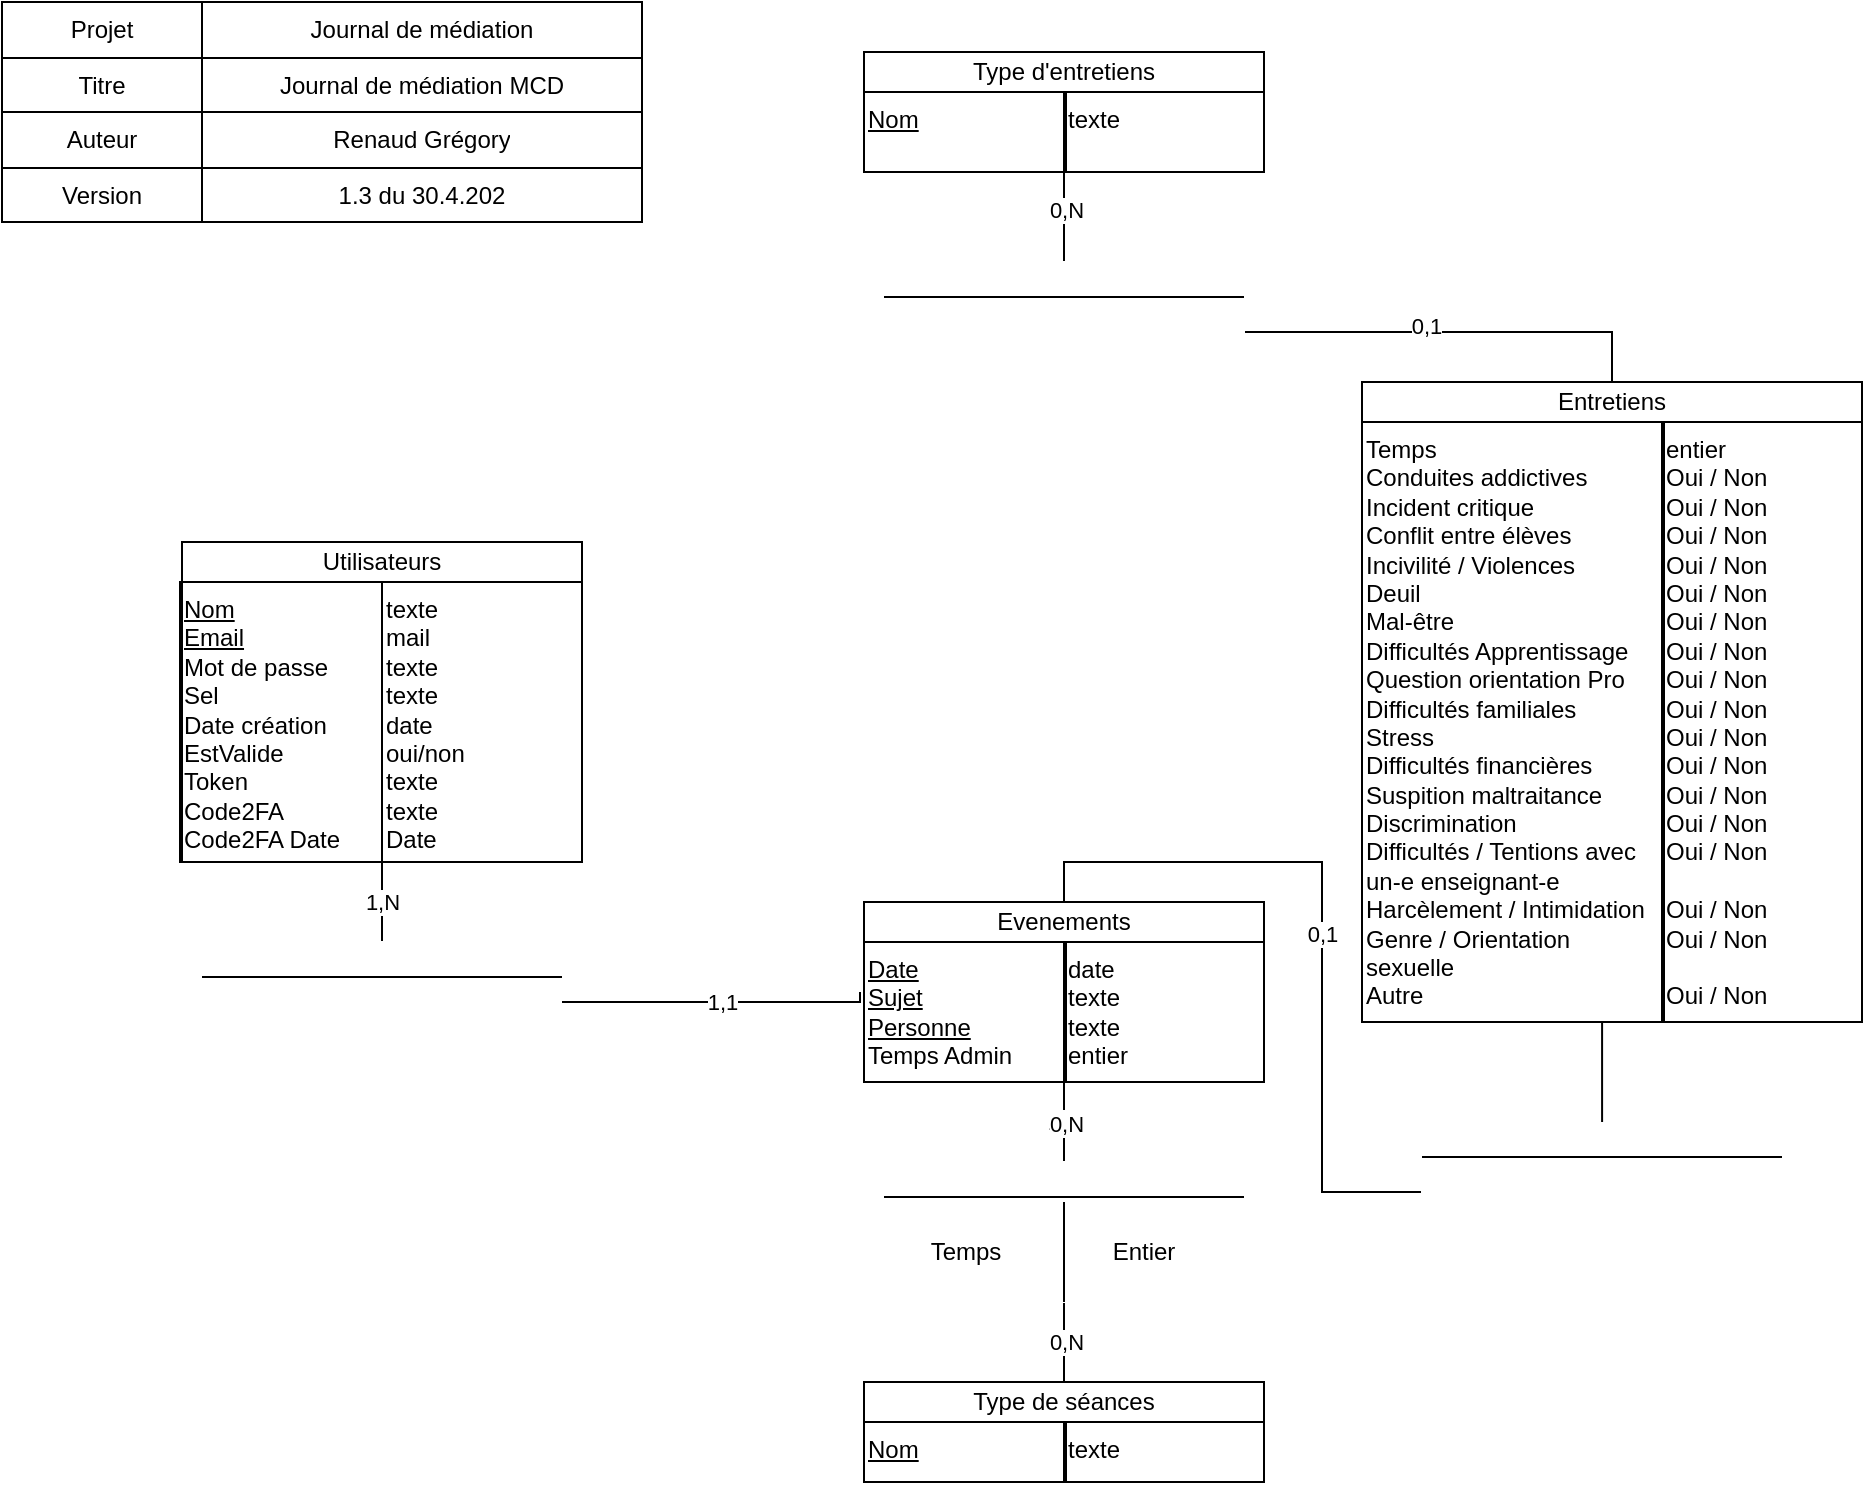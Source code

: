 <mxfile version="24.7.17">
  <diagram name="Page-1" id="2GdNMIGPjReJE0enaSxB">
    <mxGraphModel dx="989" dy="582" grid="1" gridSize="10" guides="1" tooltips="1" connect="1" arrows="1" fold="1" page="1" pageScale="1" pageWidth="827" pageHeight="1169" math="0" shadow="0">
      <root>
        <mxCell id="0" />
        <mxCell id="1" parent="0" />
        <mxCell id="KoXUsfh-B2xDrFN3Prap-14" value="&lt;div style=&quot;box-sizing: border-box ; width: 100% ; padding: 2px&quot;&gt;&lt;br&gt;&lt;/div&gt;" style="verticalAlign=top;align=center;overflow=fill;html=1;rounded=0;shadow=0;comic=0;labelBackgroundColor=none;strokeColor=#000000;strokeWidth=1;fillColor=default;fontFamily=Verdana;fontSize=12;fontColor=#000000;" parent="1" vertex="1">
          <mxGeometry x="90" y="270" width="200" height="160" as="geometry" />
        </mxCell>
        <mxCell id="KoXUsfh-B2xDrFN3Prap-15" value="Utilisateurs" style="rounded=0;whiteSpace=wrap;html=1;" parent="1" vertex="1">
          <mxGeometry x="90" y="270" width="200" height="20" as="geometry" />
        </mxCell>
        <mxCell id="KoXUsfh-B2xDrFN3Prap-16" value="&lt;u&gt;Nom&lt;/u&gt;&lt;div&gt;&lt;u&gt;Email&lt;/u&gt;&lt;/div&gt;&lt;div&gt;Mot de passe&lt;/div&gt;&lt;div&gt;Sel&lt;/div&gt;&lt;div&gt;Date création&lt;/div&gt;&lt;div&gt;EstValide&lt;/div&gt;&lt;div&gt;Token&lt;/div&gt;&lt;div&gt;Code2FA&lt;/div&gt;&lt;div&gt;Code2FA Date&lt;/div&gt;&lt;div&gt;&lt;br&gt;&lt;/div&gt;" style="text;html=1;strokeColor=default;fillColor=none;align=left;verticalAlign=top;whiteSpace=wrap;rounded=0;" parent="1" vertex="1">
          <mxGeometry x="89" y="290" width="101" height="140" as="geometry" />
        </mxCell>
        <mxCell id="KoXUsfh-B2xDrFN3Prap-17" value="texte&lt;div&gt;mail&lt;/div&gt;&lt;div&gt;texte&lt;/div&gt;&lt;div&gt;texte&lt;/div&gt;&lt;div&gt;date&lt;/div&gt;&lt;div&gt;oui/non&lt;/div&gt;&lt;div&gt;texte&lt;/div&gt;&lt;div&gt;texte&lt;/div&gt;&lt;div&gt;Date&lt;/div&gt;" style="text;html=1;strokeColor=default;fillColor=none;align=left;verticalAlign=top;whiteSpace=wrap;rounded=0;fontFamily=Helvetica;fontSize=12;fontColor=default;" parent="1" vertex="1">
          <mxGeometry x="190" y="290" width="100" height="140" as="geometry" />
        </mxCell>
        <mxCell id="KoXUsfh-B2xDrFN3Prap-18" value="&lt;div style=&quot;box-sizing: border-box ; width: 100% ; padding: 2px&quot;&gt;&lt;br&gt;&lt;/div&gt;" style="verticalAlign=top;align=center;overflow=fill;html=1;rounded=0;shadow=0;comic=0;labelBackgroundColor=none;strokeColor=#000000;strokeWidth=1;fillColor=default;fontFamily=Verdana;fontSize=12;fontColor=#000000;" parent="1" vertex="1">
          <mxGeometry x="431" y="450" width="200" height="90" as="geometry" />
        </mxCell>
        <mxCell id="KoXUsfh-B2xDrFN3Prap-19" value="Evenements" style="rounded=0;whiteSpace=wrap;html=1;" parent="1" vertex="1">
          <mxGeometry x="431" y="450" width="200" height="20" as="geometry" />
        </mxCell>
        <mxCell id="KoXUsfh-B2xDrFN3Prap-20" value="&lt;u&gt;Date&lt;/u&gt;&lt;div&gt;&lt;u&gt;Sujet&lt;/u&gt;&lt;/div&gt;&lt;div&gt;&lt;u&gt;Personne&lt;/u&gt;&lt;/div&gt;&lt;div&gt;Temps Admin&lt;/div&gt;" style="text;html=1;strokeColor=default;fillColor=none;align=left;verticalAlign=top;whiteSpace=wrap;rounded=0;" parent="1" vertex="1">
          <mxGeometry x="431" y="470" width="101" height="70" as="geometry" />
        </mxCell>
        <mxCell id="KoXUsfh-B2xDrFN3Prap-21" value="date&lt;div&gt;texte&lt;/div&gt;&lt;div&gt;texte&lt;/div&gt;&lt;div&gt;entier&lt;/div&gt;" style="text;html=1;strokeColor=default;fillColor=none;align=left;verticalAlign=top;whiteSpace=wrap;rounded=0;fontFamily=Helvetica;fontSize=12;fontColor=default;" parent="1" vertex="1">
          <mxGeometry x="531" y="470" width="100" height="70" as="geometry" />
        </mxCell>
        <mxCell id="LybpOqufBpXptdGeDg3A-3" style="edgeStyle=orthogonalEdgeStyle;rounded=0;orthogonalLoop=1;jettySize=auto;html=1;entryX=0;entryY=1;entryDx=0;entryDy=0;endArrow=none;endFill=0;" parent="1" source="KoXUsfh-B2xDrFN3Prap-22" target="KoXUsfh-B2xDrFN3Prap-17" edge="1">
          <mxGeometry relative="1" as="geometry" />
        </mxCell>
        <mxCell id="LybpOqufBpXptdGeDg3A-4" value="1,N" style="edgeLabel;html=1;align=center;verticalAlign=middle;resizable=0;points=[];" parent="LybpOqufBpXptdGeDg3A-3" vertex="1" connectable="0">
          <mxGeometry x="0.029" relative="1" as="geometry">
            <mxPoint as="offset" />
          </mxGeometry>
        </mxCell>
        <mxCell id="KoXUsfh-B2xDrFN3Prap-22" value="&lt;div style=&quot;box-sizing: border-box ; width: 100% ; padding: 2px&quot;&gt;&lt;font color=&quot;#ffffff&quot;&gt;Créer&lt;/font&gt;&lt;/div&gt;" style="verticalAlign=top;align=center;overflow=fill;html=1;rounded=1;shadow=0;comic=0;labelBackgroundColor=none;strokeColor=#FFFFFF;strokeWidth=1;fillColor=default;fontFamily=Verdana;fontSize=12;fontColor=#000000;" parent="1" vertex="1">
          <mxGeometry x="100" y="470" width="180" height="70" as="geometry" />
        </mxCell>
        <mxCell id="KoXUsfh-B2xDrFN3Prap-23" value="" style="endArrow=none;html=1;rounded=0;exitX=0;exitY=0.25;exitDx=0;exitDy=0;entryX=1;entryY=0.25;entryDx=0;entryDy=0;" parent="1" source="KoXUsfh-B2xDrFN3Prap-22" target="KoXUsfh-B2xDrFN3Prap-22" edge="1">
          <mxGeometry width="50" height="50" relative="1" as="geometry">
            <mxPoint x="-60" y="480" as="sourcePoint" />
            <mxPoint x="-10" y="430" as="targetPoint" />
          </mxGeometry>
        </mxCell>
        <mxCell id="KoXUsfh-B2xDrFN3Prap-26" style="edgeStyle=orthogonalEdgeStyle;rounded=0;orthogonalLoop=1;jettySize=auto;html=1;endArrow=none;endFill=0;" parent="1" source="KoXUsfh-B2xDrFN3Prap-22" edge="1">
          <mxGeometry relative="1" as="geometry">
            <mxPoint x="429" y="495" as="targetPoint" />
            <Array as="points">
              <mxPoint x="280" y="500" />
              <mxPoint x="430" y="500" />
            </Array>
          </mxGeometry>
        </mxCell>
        <mxCell id="KoXUsfh-B2xDrFN3Prap-28" value="1,1" style="edgeLabel;html=1;align=center;verticalAlign=middle;resizable=0;points=[];" parent="KoXUsfh-B2xDrFN3Prap-26" vertex="1" connectable="0">
          <mxGeometry x="0.231" y="1" relative="1" as="geometry">
            <mxPoint x="-15" y="1" as="offset" />
          </mxGeometry>
        </mxCell>
        <mxCell id="KoXUsfh-B2xDrFN3Prap-29" value="&lt;div style=&quot;box-sizing: border-box ; width: 100% ; padding: 2px&quot;&gt;&lt;br&gt;&lt;/div&gt;" style="verticalAlign=top;align=center;overflow=fill;html=1;rounded=0;shadow=0;comic=0;labelBackgroundColor=none;strokeColor=#000000;strokeWidth=1;fillColor=default;fontFamily=Verdana;fontSize=12;fontColor=#000000;" parent="1" vertex="1">
          <mxGeometry x="431" y="25" width="200" height="60" as="geometry" />
        </mxCell>
        <mxCell id="KoXUsfh-B2xDrFN3Prap-30" value="Type d&#39;entretiens" style="rounded=0;whiteSpace=wrap;html=1;" parent="1" vertex="1">
          <mxGeometry x="431" y="25" width="200" height="20" as="geometry" />
        </mxCell>
        <mxCell id="KoXUsfh-B2xDrFN3Prap-31" value="&lt;u&gt;Nom&lt;/u&gt;" style="text;html=1;strokeColor=default;fillColor=none;align=left;verticalAlign=top;whiteSpace=wrap;rounded=0;" parent="1" vertex="1">
          <mxGeometry x="431" y="45" width="101" height="40" as="geometry" />
        </mxCell>
        <mxCell id="KoXUsfh-B2xDrFN3Prap-32" value="texte" style="text;html=1;strokeColor=default;fillColor=none;align=left;verticalAlign=top;whiteSpace=wrap;rounded=0;fontFamily=Helvetica;fontSize=12;fontColor=default;" parent="1" vertex="1">
          <mxGeometry x="531" y="45" width="100" height="40" as="geometry" />
        </mxCell>
        <mxCell id="KoXUsfh-B2xDrFN3Prap-36" style="edgeStyle=orthogonalEdgeStyle;rounded=0;orthogonalLoop=1;jettySize=auto;html=1;entryX=0.5;entryY=0;entryDx=0;entryDy=0;endArrow=none;endFill=0;" parent="1" source="KoXUsfh-B2xDrFN3Prap-33" target="KoXUsfh-B2xDrFN3Prap-19" edge="1">
          <mxGeometry relative="1" as="geometry">
            <Array as="points">
              <mxPoint x="660" y="595" />
              <mxPoint x="660" y="430" />
              <mxPoint x="531" y="430" />
            </Array>
          </mxGeometry>
        </mxCell>
        <mxCell id="KoXUsfh-B2xDrFN3Prap-52" value="0,1" style="edgeLabel;html=1;align=center;verticalAlign=middle;resizable=0;points=[];" parent="KoXUsfh-B2xDrFN3Prap-36" vertex="1" connectable="0">
          <mxGeometry x="-0.014" relative="1" as="geometry">
            <mxPoint as="offset" />
          </mxGeometry>
        </mxCell>
        <mxCell id="KoXUsfh-B2xDrFN3Prap-33" value="&lt;div style=&quot;box-sizing: border-box ; width: 100% ; padding: 2px&quot;&gt;&lt;font color=&quot;#ffffff&quot;&gt;Posséder&lt;/font&gt;&lt;/div&gt;" style="verticalAlign=top;align=center;overflow=fill;html=1;rounded=1;shadow=0;comic=0;labelBackgroundColor=none;strokeColor=#FFFFFF;strokeWidth=1;fillColor=default;fontFamily=Verdana;fontSize=12;fontColor=#000000;" parent="1" vertex="1">
          <mxGeometry x="710" y="560" width="180" height="70" as="geometry" />
        </mxCell>
        <mxCell id="KoXUsfh-B2xDrFN3Prap-34" value="" style="endArrow=none;html=1;rounded=0;exitX=0;exitY=0.25;exitDx=0;exitDy=0;entryX=1;entryY=0.25;entryDx=0;entryDy=0;" parent="1" source="KoXUsfh-B2xDrFN3Prap-33" target="KoXUsfh-B2xDrFN3Prap-33" edge="1">
          <mxGeometry width="50" height="50" relative="1" as="geometry">
            <mxPoint x="540" y="500" as="sourcePoint" />
            <mxPoint x="590" y="450" as="targetPoint" />
          </mxGeometry>
        </mxCell>
        <mxCell id="KoXUsfh-B2xDrFN3Prap-37" value="&lt;div style=&quot;box-sizing: border-box ; width: 100% ; padding: 2px&quot;&gt;&lt;br&gt;&lt;/div&gt;" style="verticalAlign=top;align=center;overflow=fill;html=1;rounded=0;shadow=0;comic=0;labelBackgroundColor=none;strokeColor=#000000;strokeWidth=1;fillColor=default;fontFamily=Verdana;fontSize=12;fontColor=#000000;" parent="1" vertex="1">
          <mxGeometry x="431" y="690" width="200" height="50" as="geometry" />
        </mxCell>
        <mxCell id="KoXUsfh-B2xDrFN3Prap-46" style="edgeStyle=orthogonalEdgeStyle;rounded=0;orthogonalLoop=1;jettySize=auto;html=1;endArrow=none;endFill=0;" parent="1" source="KoXUsfh-B2xDrFN3Prap-38" edge="1">
          <mxGeometry relative="1" as="geometry">
            <mxPoint x="531" y="650" as="targetPoint" />
          </mxGeometry>
        </mxCell>
        <mxCell id="KoXUsfh-B2xDrFN3Prap-48" value="0,N" style="edgeLabel;html=1;align=center;verticalAlign=middle;resizable=0;points=[];" parent="KoXUsfh-B2xDrFN3Prap-46" vertex="1" connectable="0">
          <mxGeometry x="0.025" relative="1" as="geometry">
            <mxPoint as="offset" />
          </mxGeometry>
        </mxCell>
        <mxCell id="KoXUsfh-B2xDrFN3Prap-38" value="Type de séances" style="rounded=0;whiteSpace=wrap;html=1;" parent="1" vertex="1">
          <mxGeometry x="431" y="690" width="200" height="20" as="geometry" />
        </mxCell>
        <mxCell id="KoXUsfh-B2xDrFN3Prap-39" value="&lt;u&gt;Nom&lt;/u&gt;" style="text;html=1;strokeColor=default;fillColor=none;align=left;verticalAlign=top;whiteSpace=wrap;rounded=0;" parent="1" vertex="1">
          <mxGeometry x="431" y="710" width="101" height="30" as="geometry" />
        </mxCell>
        <mxCell id="KoXUsfh-B2xDrFN3Prap-40" value="texte" style="text;html=1;strokeColor=default;fillColor=none;align=left;verticalAlign=top;whiteSpace=wrap;rounded=0;fontFamily=Helvetica;fontSize=12;fontColor=default;" parent="1" vertex="1">
          <mxGeometry x="531" y="710" width="100" height="30" as="geometry" />
        </mxCell>
        <mxCell id="KoXUsfh-B2xDrFN3Prap-47" style="edgeStyle=orthogonalEdgeStyle;rounded=0;orthogonalLoop=1;jettySize=auto;html=1;entryX=0;entryY=1;entryDx=0;entryDy=0;endArrow=none;endFill=0;" parent="1" source="KoXUsfh-B2xDrFN3Prap-41" target="KoXUsfh-B2xDrFN3Prap-21" edge="1">
          <mxGeometry relative="1" as="geometry" />
        </mxCell>
        <mxCell id="KoXUsfh-B2xDrFN3Prap-49" value="1,N" style="edgeLabel;html=1;align=center;verticalAlign=middle;resizable=0;points=[];" parent="KoXUsfh-B2xDrFN3Prap-47" vertex="1" connectable="0">
          <mxGeometry x="0.029" relative="1" as="geometry">
            <mxPoint as="offset" />
          </mxGeometry>
        </mxCell>
        <mxCell id="KoXUsfh-B2xDrFN3Prap-50" value="0,N" style="edgeLabel;html=1;align=center;verticalAlign=middle;resizable=0;points=[];" parent="KoXUsfh-B2xDrFN3Prap-47" vertex="1" connectable="0">
          <mxGeometry x="-0.029" y="-1" relative="1" as="geometry">
            <mxPoint as="offset" />
          </mxGeometry>
        </mxCell>
        <mxCell id="KoXUsfh-B2xDrFN3Prap-41" value="&lt;div style=&quot;box-sizing: border-box ; width: 100% ; padding: 2px&quot;&gt;&lt;font color=&quot;#ffffff&quot;&gt;Avoir&lt;/font&gt;&lt;/div&gt;" style="verticalAlign=top;align=center;overflow=fill;html=1;rounded=1;shadow=0;comic=0;labelBackgroundColor=none;strokeColor=#FFFFFF;strokeWidth=1;fillColor=default;fontFamily=Verdana;fontSize=12;fontColor=#000000;" parent="1" vertex="1">
          <mxGeometry x="441" y="580" width="180" height="70" as="geometry" />
        </mxCell>
        <mxCell id="KoXUsfh-B2xDrFN3Prap-42" value="" style="endArrow=none;html=1;rounded=0;exitX=0;exitY=0.25;exitDx=0;exitDy=0;entryX=1;entryY=0.25;entryDx=0;entryDy=0;" parent="1" source="KoXUsfh-B2xDrFN3Prap-41" target="KoXUsfh-B2xDrFN3Prap-41" edge="1">
          <mxGeometry width="50" height="50" relative="1" as="geometry">
            <mxPoint x="271" y="520" as="sourcePoint" />
            <mxPoint x="321" y="470" as="targetPoint" />
          </mxGeometry>
        </mxCell>
        <mxCell id="KoXUsfh-B2xDrFN3Prap-43" value="Temps" style="text;html=1;align=center;verticalAlign=middle;whiteSpace=wrap;rounded=0;" parent="1" vertex="1">
          <mxGeometry x="451.5" y="610" width="60" height="30" as="geometry" />
        </mxCell>
        <mxCell id="KoXUsfh-B2xDrFN3Prap-44" value="Entier" style="text;html=1;align=center;verticalAlign=middle;whiteSpace=wrap;rounded=0;" parent="1" vertex="1">
          <mxGeometry x="541" y="610" width="60" height="30" as="geometry" />
        </mxCell>
        <mxCell id="KoXUsfh-B2xDrFN3Prap-45" value="" style="endArrow=none;html=1;rounded=0;exitX=0.5;exitY=1;exitDx=0;exitDy=0;" parent="1" source="KoXUsfh-B2xDrFN3Prap-41" edge="1">
          <mxGeometry width="50" height="50" relative="1" as="geometry">
            <mxPoint x="531" y="560" as="sourcePoint" />
            <mxPoint x="531" y="600" as="targetPoint" />
          </mxGeometry>
        </mxCell>
        <mxCell id="KoXUsfh-B2xDrFN3Prap-1" value="" style="shape=table;html=1;whiteSpace=wrap;startSize=0;container=1;collapsible=0;childLayout=tableLayout;" parent="1" vertex="1">
          <mxGeometry width="320" height="110" as="geometry" />
        </mxCell>
        <mxCell id="KoXUsfh-B2xDrFN3Prap-2" value="" style="shape=partialRectangle;html=1;whiteSpace=wrap;collapsible=0;dropTarget=0;pointerEvents=0;fillColor=none;top=0;left=0;bottom=0;right=0;points=[[0,0.5],[1,0.5]];portConstraint=eastwest;" parent="KoXUsfh-B2xDrFN3Prap-1" vertex="1">
          <mxGeometry width="320" height="28" as="geometry" />
        </mxCell>
        <mxCell id="KoXUsfh-B2xDrFN3Prap-3" value="Projet" style="shape=partialRectangle;html=1;whiteSpace=wrap;connectable=0;overflow=hidden;fillColor=none;top=0;left=0;bottom=0;right=0;" parent="KoXUsfh-B2xDrFN3Prap-2" vertex="1">
          <mxGeometry width="100" height="28" as="geometry">
            <mxRectangle width="100" height="28" as="alternateBounds" />
          </mxGeometry>
        </mxCell>
        <mxCell id="KoXUsfh-B2xDrFN3Prap-4" value="Journal de médiation" style="shape=partialRectangle;html=1;whiteSpace=wrap;connectable=0;overflow=hidden;fillColor=none;top=0;left=0;bottom=0;right=0;" parent="KoXUsfh-B2xDrFN3Prap-2" vertex="1">
          <mxGeometry x="100" width="220" height="28" as="geometry">
            <mxRectangle width="220" height="28" as="alternateBounds" />
          </mxGeometry>
        </mxCell>
        <mxCell id="KoXUsfh-B2xDrFN3Prap-5" value="" style="shape=partialRectangle;html=1;whiteSpace=wrap;collapsible=0;dropTarget=0;pointerEvents=0;fillColor=none;top=0;left=0;bottom=0;right=0;points=[[0,0.5],[1,0.5]];portConstraint=eastwest;" parent="KoXUsfh-B2xDrFN3Prap-1" vertex="1">
          <mxGeometry y="28" width="320" height="27" as="geometry" />
        </mxCell>
        <mxCell id="KoXUsfh-B2xDrFN3Prap-6" value="Titre" style="shape=partialRectangle;html=1;whiteSpace=wrap;connectable=0;overflow=hidden;fillColor=none;top=0;left=0;bottom=0;right=0;" parent="KoXUsfh-B2xDrFN3Prap-5" vertex="1">
          <mxGeometry width="100" height="27" as="geometry">
            <mxRectangle width="100" height="27" as="alternateBounds" />
          </mxGeometry>
        </mxCell>
        <mxCell id="KoXUsfh-B2xDrFN3Prap-7" value="Journal de médiation MCD" style="shape=partialRectangle;html=1;whiteSpace=wrap;connectable=0;overflow=hidden;fillColor=none;top=0;left=0;bottom=0;right=0;" parent="KoXUsfh-B2xDrFN3Prap-5" vertex="1">
          <mxGeometry x="100" width="220" height="27" as="geometry">
            <mxRectangle width="220" height="27" as="alternateBounds" />
          </mxGeometry>
        </mxCell>
        <mxCell id="KoXUsfh-B2xDrFN3Prap-8" value="" style="shape=partialRectangle;html=1;whiteSpace=wrap;collapsible=0;dropTarget=0;pointerEvents=0;fillColor=none;top=0;left=0;bottom=0;right=0;points=[[0,0.5],[1,0.5]];portConstraint=eastwest;" parent="KoXUsfh-B2xDrFN3Prap-1" vertex="1">
          <mxGeometry y="55" width="320" height="28" as="geometry" />
        </mxCell>
        <mxCell id="KoXUsfh-B2xDrFN3Prap-9" value="Auteur" style="shape=partialRectangle;html=1;whiteSpace=wrap;connectable=0;overflow=hidden;fillColor=none;top=0;left=0;bottom=0;right=0;" parent="KoXUsfh-B2xDrFN3Prap-8" vertex="1">
          <mxGeometry width="100" height="28" as="geometry">
            <mxRectangle width="100" height="28" as="alternateBounds" />
          </mxGeometry>
        </mxCell>
        <mxCell id="KoXUsfh-B2xDrFN3Prap-10" value="Renaud Grégory" style="shape=partialRectangle;html=1;whiteSpace=wrap;connectable=0;overflow=hidden;fillColor=none;top=0;left=0;bottom=0;right=0;" parent="KoXUsfh-B2xDrFN3Prap-8" vertex="1">
          <mxGeometry x="100" width="220" height="28" as="geometry">
            <mxRectangle width="220" height="28" as="alternateBounds" />
          </mxGeometry>
        </mxCell>
        <mxCell id="KoXUsfh-B2xDrFN3Prap-11" value="" style="shape=partialRectangle;html=1;whiteSpace=wrap;collapsible=0;dropTarget=0;pointerEvents=0;fillColor=none;top=0;left=0;bottom=0;right=0;points=[[0,0.5],[1,0.5]];portConstraint=eastwest;" parent="KoXUsfh-B2xDrFN3Prap-1" vertex="1">
          <mxGeometry y="83" width="320" height="27" as="geometry" />
        </mxCell>
        <mxCell id="KoXUsfh-B2xDrFN3Prap-12" value="Version" style="shape=partialRectangle;html=1;whiteSpace=wrap;connectable=0;overflow=hidden;fillColor=none;top=0;left=0;bottom=0;right=0;" parent="KoXUsfh-B2xDrFN3Prap-11" vertex="1">
          <mxGeometry width="100" height="27" as="geometry">
            <mxRectangle width="100" height="27" as="alternateBounds" />
          </mxGeometry>
        </mxCell>
        <mxCell id="KoXUsfh-B2xDrFN3Prap-13" value="1.3 du 30.4.202" style="shape=partialRectangle;html=1;whiteSpace=wrap;connectable=0;overflow=hidden;fillColor=none;top=0;left=0;bottom=0;right=0;" parent="KoXUsfh-B2xDrFN3Prap-11" vertex="1">
          <mxGeometry x="100" width="220" height="27" as="geometry">
            <mxRectangle width="220" height="27" as="alternateBounds" />
          </mxGeometry>
        </mxCell>
        <mxCell id="VCOwjueDKMn4vMPKKRbe-1" value="&lt;div style=&quot;box-sizing: border-box ; width: 100% ; padding: 2px&quot;&gt;&lt;br&gt;&lt;/div&gt;" style="verticalAlign=top;align=center;overflow=fill;html=1;rounded=0;shadow=0;comic=0;labelBackgroundColor=none;strokeColor=#000000;strokeWidth=1;fillColor=default;fontFamily=Verdana;fontSize=12;fontColor=#000000;" parent="1" vertex="1">
          <mxGeometry x="680" y="190" width="250" height="320" as="geometry" />
        </mxCell>
        <mxCell id="VCOwjueDKMn4vMPKKRbe-2" value="Entretiens" style="rounded=0;whiteSpace=wrap;html=1;" parent="1" vertex="1">
          <mxGeometry x="680" y="190" width="250" height="20" as="geometry" />
        </mxCell>
        <mxCell id="VCOwjueDKMn4vMPKKRbe-3" value="&lt;div&gt;Temps&lt;/div&gt;&lt;div&gt;Conduites addictives&lt;br&gt;&lt;/div&gt;&lt;div&gt;&lt;div&gt;Incident&amp;nbsp;&lt;span style=&quot;background-color: initial;&quot;&gt;critique&lt;/span&gt;&lt;/div&gt;&lt;/div&gt;&lt;div&gt;&lt;span style=&quot;background-color: initial;&quot;&gt;Conflit entre élèves&lt;/span&gt;&lt;/div&gt;&lt;div&gt;&lt;span style=&quot;background-color: initial;&quot;&gt;Incivilité / Violences&lt;/span&gt;&lt;/div&gt;&lt;div&gt;&lt;span style=&quot;background-color: initial;&quot;&gt;Deuil&lt;/span&gt;&lt;/div&gt;&lt;div&gt;&lt;span style=&quot;background-color: initial;&quot;&gt;Mal-être&lt;/span&gt;&lt;/div&gt;&lt;div&gt;&lt;span style=&quot;background-color: initial;&quot;&gt;Difficultés Apprentissage&lt;/span&gt;&lt;/div&gt;&lt;div&gt;&lt;span style=&quot;background-color: initial;&quot;&gt;Question orientation Pro&lt;/span&gt;&lt;/div&gt;&lt;div&gt;&lt;span style=&quot;background-color: initial;&quot;&gt;Difficultés familiales&lt;/span&gt;&lt;/div&gt;&lt;div&gt;&lt;span style=&quot;background-color: initial;&quot;&gt;Stress&lt;/span&gt;&lt;/div&gt;&lt;div&gt;&lt;span style=&quot;background-color: initial;&quot;&gt;Difficultés financières&lt;/span&gt;&lt;/div&gt;&lt;div&gt;&lt;span style=&quot;background-color: initial;&quot;&gt;Suspition maltraitance&lt;/span&gt;&lt;/div&gt;&lt;div&gt;&lt;span style=&quot;background-color: initial;&quot;&gt;Discrimination&lt;/span&gt;&lt;/div&gt;&lt;div&gt;&lt;span style=&quot;background-color: initial;&quot;&gt;Difficultés / Tentions avec un-e enseignant-e&lt;/span&gt;&lt;/div&gt;&lt;div&gt;&lt;span style=&quot;background-color: initial;&quot;&gt;Harcèlement / Intimidation&lt;/span&gt;&lt;/div&gt;&lt;div&gt;&lt;span style=&quot;background-color: initial;&quot;&gt;Genre / Orientation sexuelle&lt;/span&gt;&lt;/div&gt;&lt;div&gt;&lt;span style=&quot;background-color: initial;&quot;&gt;Autre&lt;/span&gt;&lt;/div&gt;" style="text;html=1;strokeColor=default;fillColor=none;align=left;verticalAlign=top;whiteSpace=wrap;rounded=0;" parent="1" vertex="1">
          <mxGeometry x="680" y="210" width="151" height="300" as="geometry" />
        </mxCell>
        <mxCell id="VCOwjueDKMn4vMPKKRbe-4" value="&lt;div&gt;entier&lt;/div&gt;&lt;div&gt;Oui / Non&lt;/div&gt;&lt;div&gt;Oui / Non&lt;/div&gt;Oui / Non&lt;div&gt;Oui / Non&lt;/div&gt;Oui / Non&lt;div&gt;Oui / Non&lt;br&gt;&lt;/div&gt;&lt;div&gt;Oui / Non&lt;br&gt;&lt;/div&gt;&lt;div&gt;Oui / Non&lt;br&gt;&lt;/div&gt;&lt;div&gt;Oui / Non&lt;br&gt;&lt;/div&gt;&lt;div&gt;Oui / Non&lt;br&gt;&lt;/div&gt;&lt;div&gt;Oui / Non&lt;br&gt;&lt;/div&gt;&lt;div&gt;Oui / Non&lt;br&gt;&lt;/div&gt;&lt;div&gt;Oui / Non&lt;br&gt;&lt;/div&gt;&lt;div&gt;Oui / Non&lt;br&gt;&lt;/div&gt;&lt;div&gt;&lt;br&gt;&lt;/div&gt;&lt;div&gt;Oui / Non&lt;/div&gt;&lt;div&gt;Oui / Non&lt;br&gt;&lt;/div&gt;&lt;div&gt;&lt;br&gt;&lt;/div&gt;&lt;div&gt;Oui / Non&lt;br&gt;&lt;/div&gt;" style="text;html=1;strokeColor=default;fillColor=none;align=left;verticalAlign=top;whiteSpace=wrap;rounded=0;fontFamily=Helvetica;fontSize=12;fontColor=default;" parent="1" vertex="1">
          <mxGeometry x="830" y="210" width="100" height="300" as="geometry" />
        </mxCell>
        <mxCell id="VCOwjueDKMn4vMPKKRbe-9" style="edgeStyle=orthogonalEdgeStyle;rounded=0;orthogonalLoop=1;jettySize=auto;html=1;entryX=0;entryY=1;entryDx=0;entryDy=0;endArrow=none;endFill=0;" parent="1" source="VCOwjueDKMn4vMPKKRbe-7" target="KoXUsfh-B2xDrFN3Prap-32" edge="1">
          <mxGeometry relative="1" as="geometry" />
        </mxCell>
        <mxCell id="VCOwjueDKMn4vMPKKRbe-11" value="0,N" style="edgeLabel;html=1;align=center;verticalAlign=middle;resizable=0;points=[];" parent="VCOwjueDKMn4vMPKKRbe-9" vertex="1" connectable="0">
          <mxGeometry x="0.177" y="-1" relative="1" as="geometry">
            <mxPoint as="offset" />
          </mxGeometry>
        </mxCell>
        <mxCell id="VCOwjueDKMn4vMPKKRbe-10" style="edgeStyle=orthogonalEdgeStyle;rounded=0;orthogonalLoop=1;jettySize=auto;html=1;entryX=0.5;entryY=0;entryDx=0;entryDy=0;endArrow=none;endFill=0;" parent="1" source="VCOwjueDKMn4vMPKKRbe-7" target="VCOwjueDKMn4vMPKKRbe-2" edge="1">
          <mxGeometry relative="1" as="geometry" />
        </mxCell>
        <mxCell id="VCOwjueDKMn4vMPKKRbe-12" value="0,1" style="edgeLabel;html=1;align=center;verticalAlign=middle;resizable=0;points=[];" parent="VCOwjueDKMn4vMPKKRbe-10" vertex="1" connectable="0">
          <mxGeometry x="-0.135" y="3" relative="1" as="geometry">
            <mxPoint as="offset" />
          </mxGeometry>
        </mxCell>
        <mxCell id="VCOwjueDKMn4vMPKKRbe-7" value="&lt;div style=&quot;box-sizing: border-box ; width: 100% ; padding: 2px&quot;&gt;&lt;font color=&quot;#ffffff&quot;&gt;Posséder&lt;/font&gt;&lt;/div&gt;" style="verticalAlign=top;align=center;overflow=fill;html=1;rounded=1;shadow=0;comic=0;labelBackgroundColor=none;strokeColor=#FFFFFF;strokeWidth=1;fillColor=default;fontFamily=Verdana;fontSize=12;fontColor=#000000;" parent="1" vertex="1">
          <mxGeometry x="441" y="130" width="180" height="70" as="geometry" />
        </mxCell>
        <mxCell id="VCOwjueDKMn4vMPKKRbe-8" value="" style="endArrow=none;html=1;rounded=0;exitX=0;exitY=0.25;exitDx=0;exitDy=0;entryX=1;entryY=0.25;entryDx=0;entryDy=0;" parent="1" source="VCOwjueDKMn4vMPKKRbe-7" target="VCOwjueDKMn4vMPKKRbe-7" edge="1">
          <mxGeometry width="50" height="50" relative="1" as="geometry">
            <mxPoint x="271" y="70" as="sourcePoint" />
            <mxPoint x="321" y="20" as="targetPoint" />
          </mxGeometry>
        </mxCell>
        <mxCell id="F-Z-fjXSR3a4bPGz-o5L-2" style="edgeStyle=orthogonalEdgeStyle;rounded=0;orthogonalLoop=1;jettySize=auto;html=1;entryX=0.795;entryY=1;entryDx=0;entryDy=0;entryPerimeter=0;endArrow=none;endFill=0;" parent="1" source="KoXUsfh-B2xDrFN3Prap-33" target="VCOwjueDKMn4vMPKKRbe-3" edge="1">
          <mxGeometry relative="1" as="geometry" />
        </mxCell>
      </root>
    </mxGraphModel>
  </diagram>
</mxfile>
